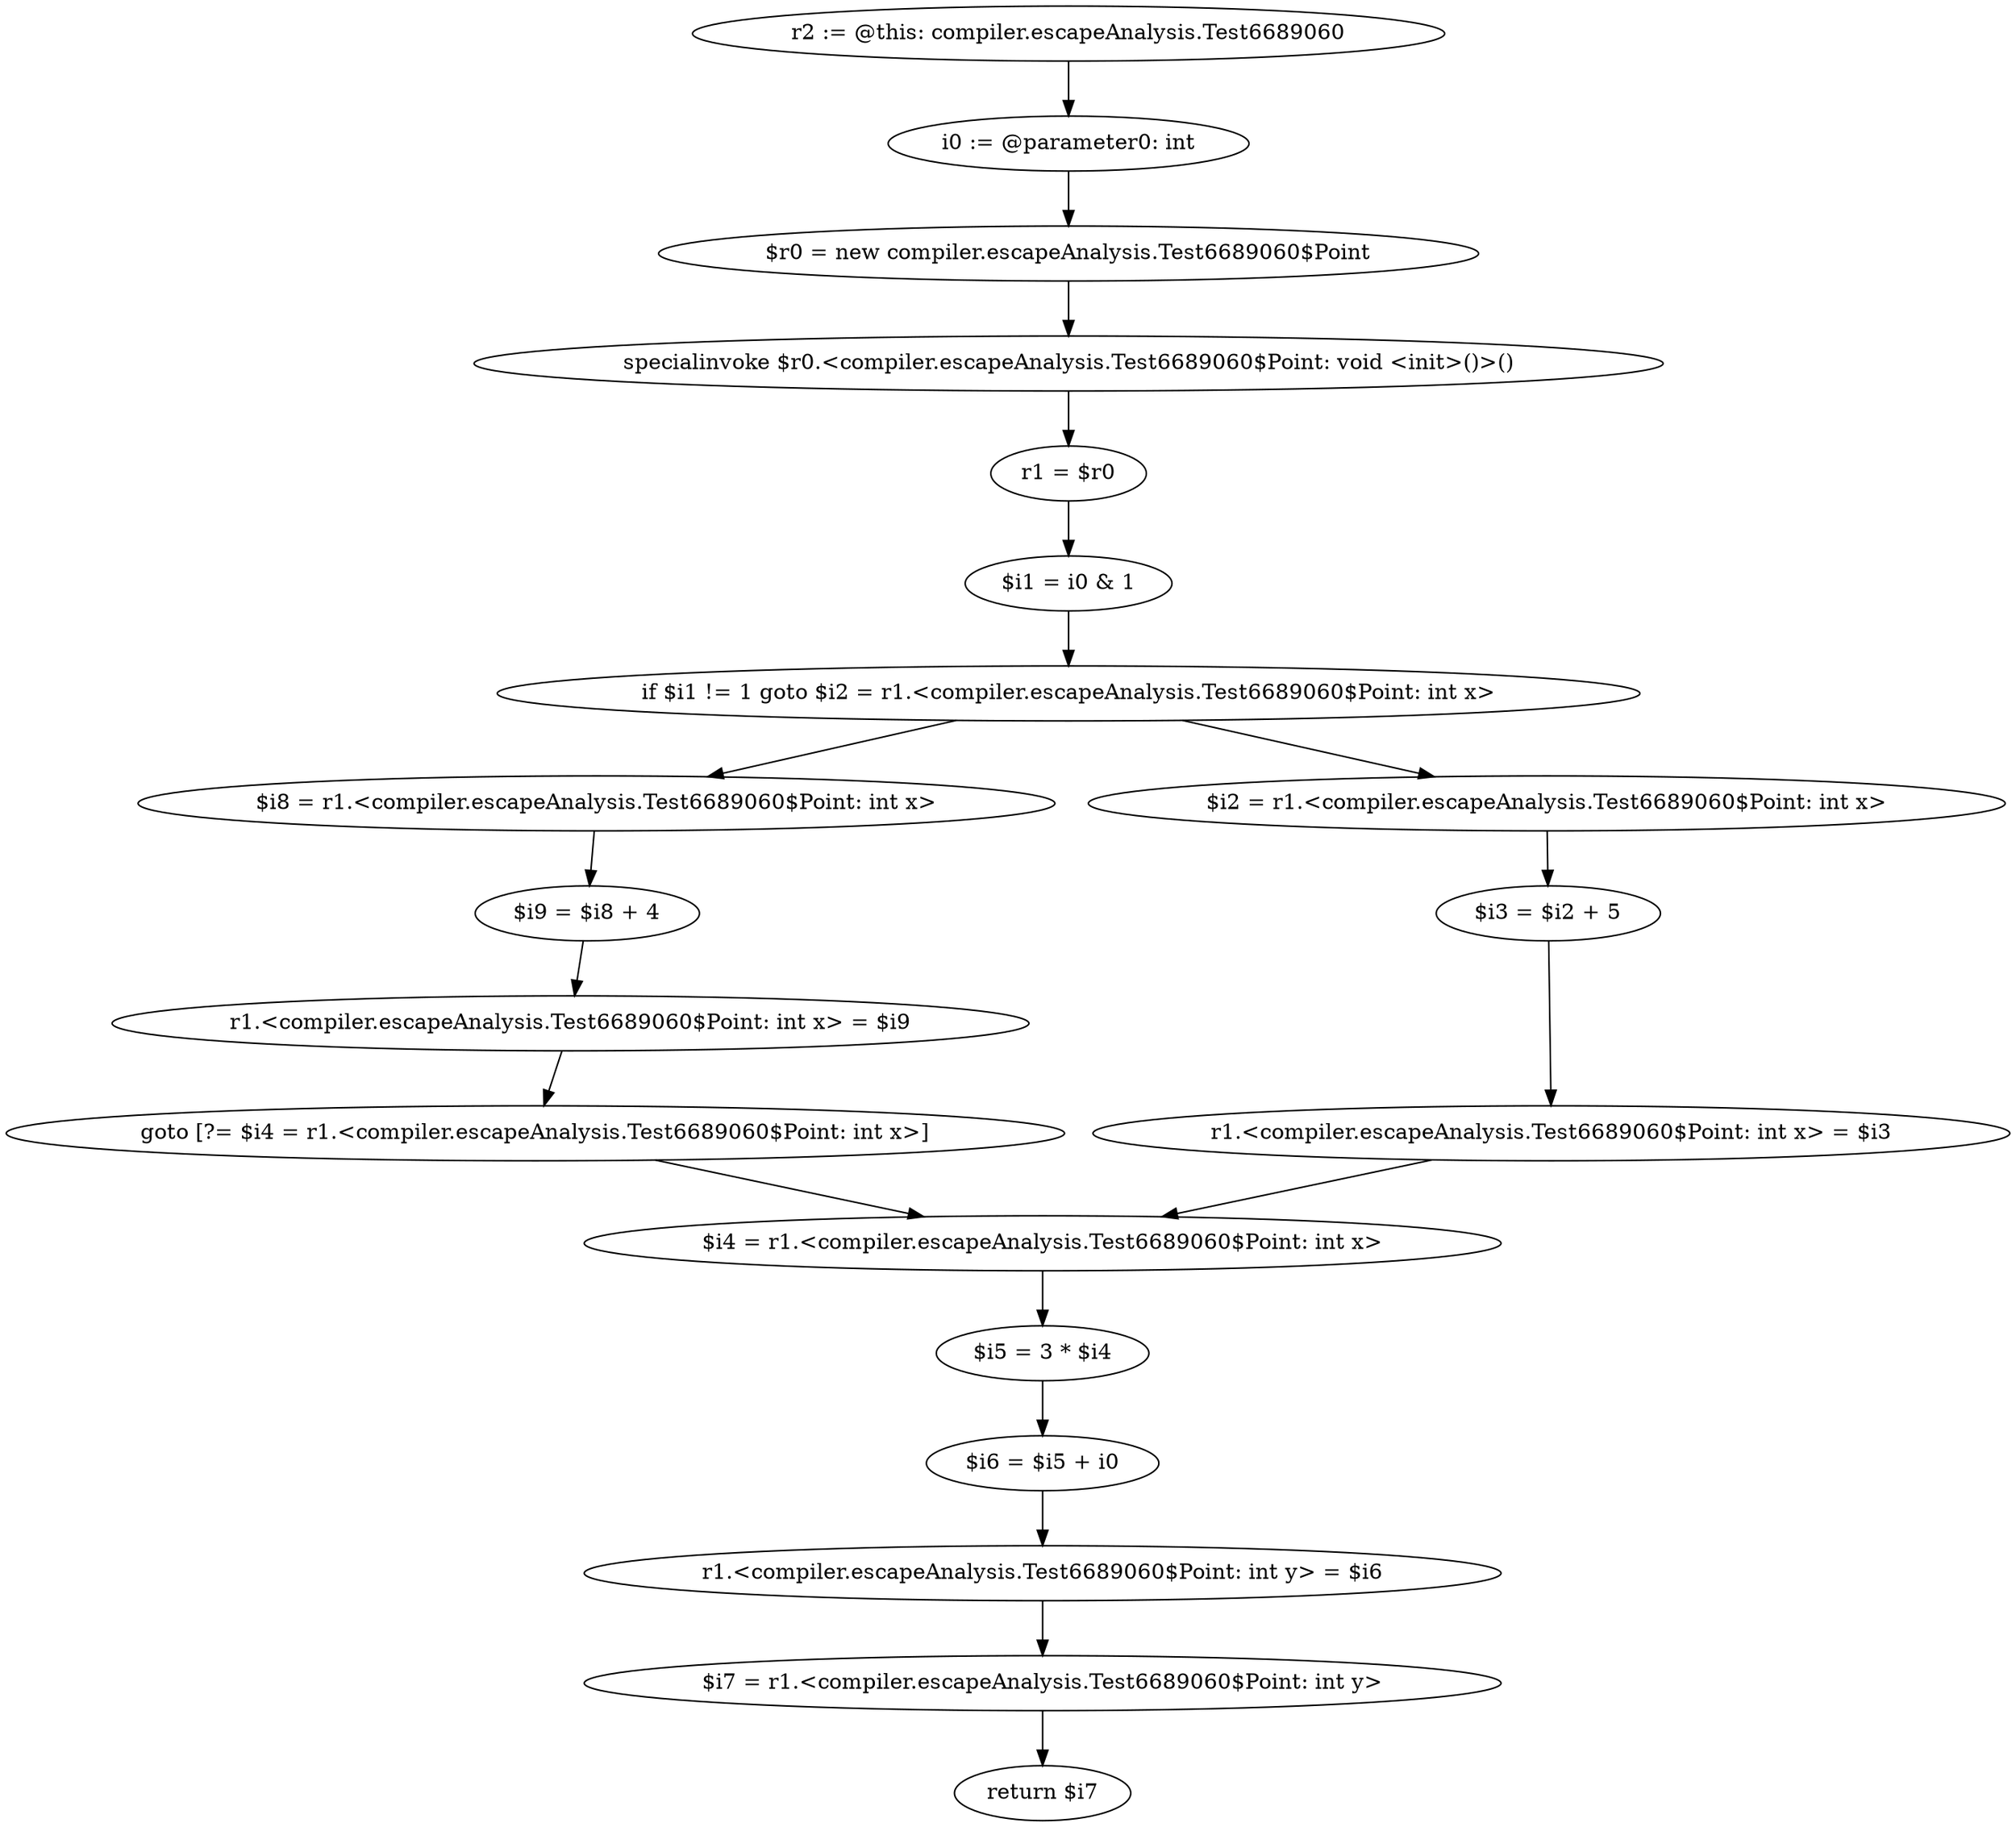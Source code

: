 digraph "unitGraph" {
    "r2 := @this: compiler.escapeAnalysis.Test6689060"
    "i0 := @parameter0: int"
    "$r0 = new compiler.escapeAnalysis.Test6689060$Point"
    "specialinvoke $r0.<compiler.escapeAnalysis.Test6689060$Point: void <init>()>()"
    "r1 = $r0"
    "$i1 = i0 & 1"
    "if $i1 != 1 goto $i2 = r1.<compiler.escapeAnalysis.Test6689060$Point: int x>"
    "$i8 = r1.<compiler.escapeAnalysis.Test6689060$Point: int x>"
    "$i9 = $i8 + 4"
    "r1.<compiler.escapeAnalysis.Test6689060$Point: int x> = $i9"
    "goto [?= $i4 = r1.<compiler.escapeAnalysis.Test6689060$Point: int x>]"
    "$i2 = r1.<compiler.escapeAnalysis.Test6689060$Point: int x>"
    "$i3 = $i2 + 5"
    "r1.<compiler.escapeAnalysis.Test6689060$Point: int x> = $i3"
    "$i4 = r1.<compiler.escapeAnalysis.Test6689060$Point: int x>"
    "$i5 = 3 * $i4"
    "$i6 = $i5 + i0"
    "r1.<compiler.escapeAnalysis.Test6689060$Point: int y> = $i6"
    "$i7 = r1.<compiler.escapeAnalysis.Test6689060$Point: int y>"
    "return $i7"
    "r2 := @this: compiler.escapeAnalysis.Test6689060"->"i0 := @parameter0: int";
    "i0 := @parameter0: int"->"$r0 = new compiler.escapeAnalysis.Test6689060$Point";
    "$r0 = new compiler.escapeAnalysis.Test6689060$Point"->"specialinvoke $r0.<compiler.escapeAnalysis.Test6689060$Point: void <init>()>()";
    "specialinvoke $r0.<compiler.escapeAnalysis.Test6689060$Point: void <init>()>()"->"r1 = $r0";
    "r1 = $r0"->"$i1 = i0 & 1";
    "$i1 = i0 & 1"->"if $i1 != 1 goto $i2 = r1.<compiler.escapeAnalysis.Test6689060$Point: int x>";
    "if $i1 != 1 goto $i2 = r1.<compiler.escapeAnalysis.Test6689060$Point: int x>"->"$i8 = r1.<compiler.escapeAnalysis.Test6689060$Point: int x>";
    "if $i1 != 1 goto $i2 = r1.<compiler.escapeAnalysis.Test6689060$Point: int x>"->"$i2 = r1.<compiler.escapeAnalysis.Test6689060$Point: int x>";
    "$i8 = r1.<compiler.escapeAnalysis.Test6689060$Point: int x>"->"$i9 = $i8 + 4";
    "$i9 = $i8 + 4"->"r1.<compiler.escapeAnalysis.Test6689060$Point: int x> = $i9";
    "r1.<compiler.escapeAnalysis.Test6689060$Point: int x> = $i9"->"goto [?= $i4 = r1.<compiler.escapeAnalysis.Test6689060$Point: int x>]";
    "goto [?= $i4 = r1.<compiler.escapeAnalysis.Test6689060$Point: int x>]"->"$i4 = r1.<compiler.escapeAnalysis.Test6689060$Point: int x>";
    "$i2 = r1.<compiler.escapeAnalysis.Test6689060$Point: int x>"->"$i3 = $i2 + 5";
    "$i3 = $i2 + 5"->"r1.<compiler.escapeAnalysis.Test6689060$Point: int x> = $i3";
    "r1.<compiler.escapeAnalysis.Test6689060$Point: int x> = $i3"->"$i4 = r1.<compiler.escapeAnalysis.Test6689060$Point: int x>";
    "$i4 = r1.<compiler.escapeAnalysis.Test6689060$Point: int x>"->"$i5 = 3 * $i4";
    "$i5 = 3 * $i4"->"$i6 = $i5 + i0";
    "$i6 = $i5 + i0"->"r1.<compiler.escapeAnalysis.Test6689060$Point: int y> = $i6";
    "r1.<compiler.escapeAnalysis.Test6689060$Point: int y> = $i6"->"$i7 = r1.<compiler.escapeAnalysis.Test6689060$Point: int y>";
    "$i7 = r1.<compiler.escapeAnalysis.Test6689060$Point: int y>"->"return $i7";
}
